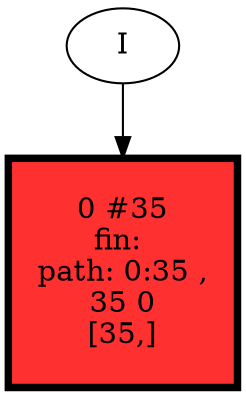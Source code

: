 // produced with flexfringe // 
digraph DFA {
	0 [label="root" shape=box];
		I -> 0;
	0 [ label="0 #35
fin: 
 path: 0:35 , 
35 0
[35,]" , style=filled, fillcolor="firebrick1", width=1.52247, height=1.52247, penwidth=3.58352];
}
